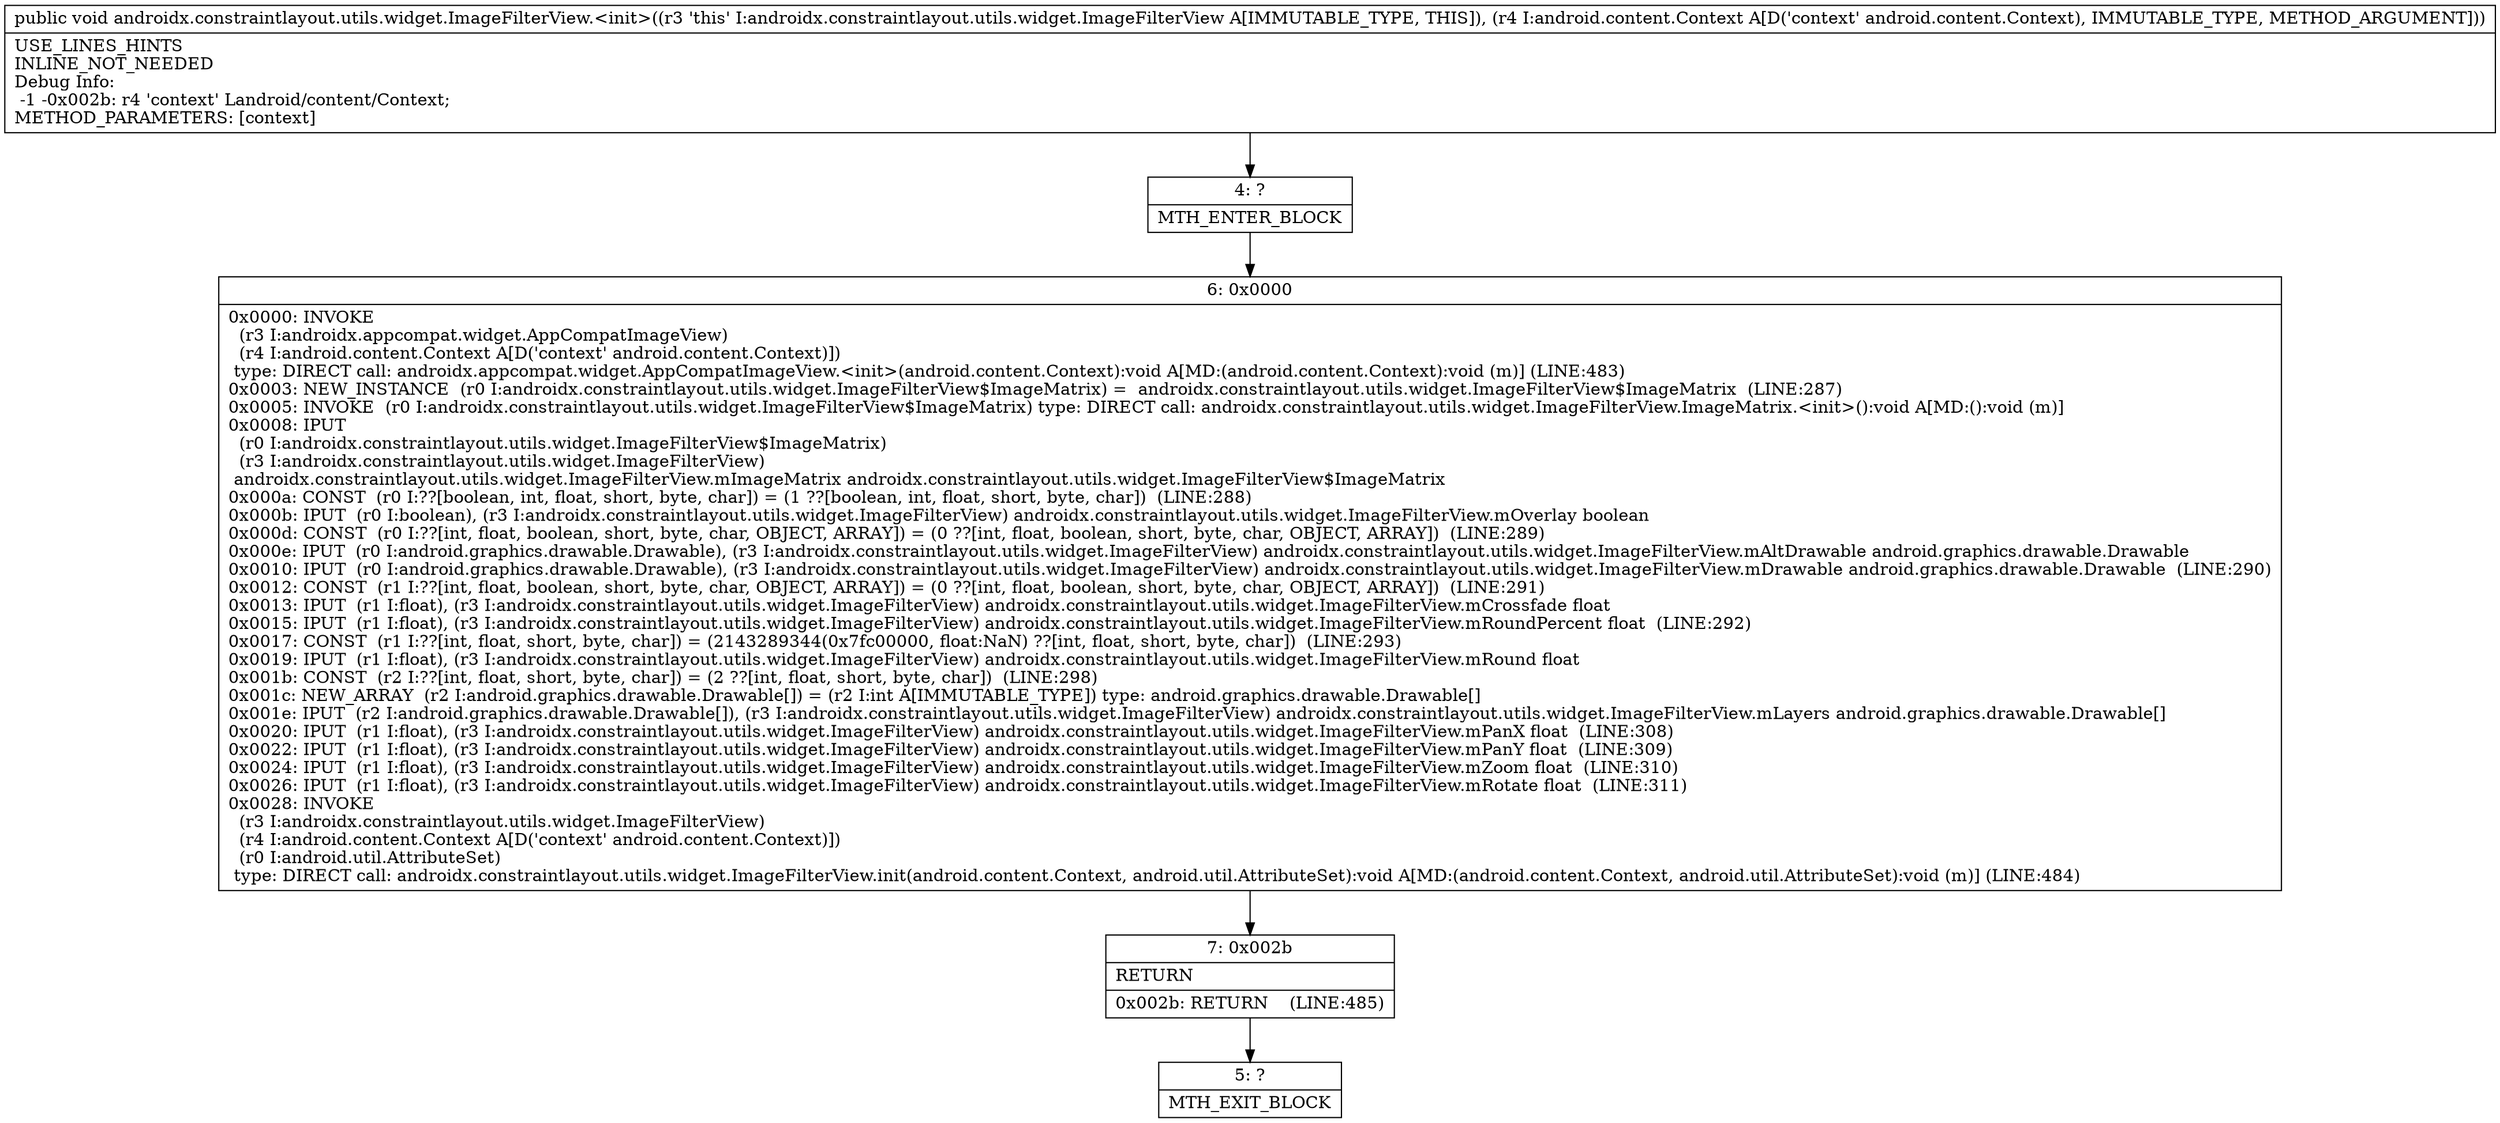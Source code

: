 digraph "CFG forandroidx.constraintlayout.utils.widget.ImageFilterView.\<init\>(Landroid\/content\/Context;)V" {
Node_4 [shape=record,label="{4\:\ ?|MTH_ENTER_BLOCK\l}"];
Node_6 [shape=record,label="{6\:\ 0x0000|0x0000: INVOKE  \l  (r3 I:androidx.appcompat.widget.AppCompatImageView)\l  (r4 I:android.content.Context A[D('context' android.content.Context)])\l type: DIRECT call: androidx.appcompat.widget.AppCompatImageView.\<init\>(android.content.Context):void A[MD:(android.content.Context):void (m)] (LINE:483)\l0x0003: NEW_INSTANCE  (r0 I:androidx.constraintlayout.utils.widget.ImageFilterView$ImageMatrix) =  androidx.constraintlayout.utils.widget.ImageFilterView$ImageMatrix  (LINE:287)\l0x0005: INVOKE  (r0 I:androidx.constraintlayout.utils.widget.ImageFilterView$ImageMatrix) type: DIRECT call: androidx.constraintlayout.utils.widget.ImageFilterView.ImageMatrix.\<init\>():void A[MD:():void (m)]\l0x0008: IPUT  \l  (r0 I:androidx.constraintlayout.utils.widget.ImageFilterView$ImageMatrix)\l  (r3 I:androidx.constraintlayout.utils.widget.ImageFilterView)\l androidx.constraintlayout.utils.widget.ImageFilterView.mImageMatrix androidx.constraintlayout.utils.widget.ImageFilterView$ImageMatrix \l0x000a: CONST  (r0 I:??[boolean, int, float, short, byte, char]) = (1 ??[boolean, int, float, short, byte, char])  (LINE:288)\l0x000b: IPUT  (r0 I:boolean), (r3 I:androidx.constraintlayout.utils.widget.ImageFilterView) androidx.constraintlayout.utils.widget.ImageFilterView.mOverlay boolean \l0x000d: CONST  (r0 I:??[int, float, boolean, short, byte, char, OBJECT, ARRAY]) = (0 ??[int, float, boolean, short, byte, char, OBJECT, ARRAY])  (LINE:289)\l0x000e: IPUT  (r0 I:android.graphics.drawable.Drawable), (r3 I:androidx.constraintlayout.utils.widget.ImageFilterView) androidx.constraintlayout.utils.widget.ImageFilterView.mAltDrawable android.graphics.drawable.Drawable \l0x0010: IPUT  (r0 I:android.graphics.drawable.Drawable), (r3 I:androidx.constraintlayout.utils.widget.ImageFilterView) androidx.constraintlayout.utils.widget.ImageFilterView.mDrawable android.graphics.drawable.Drawable  (LINE:290)\l0x0012: CONST  (r1 I:??[int, float, boolean, short, byte, char, OBJECT, ARRAY]) = (0 ??[int, float, boolean, short, byte, char, OBJECT, ARRAY])  (LINE:291)\l0x0013: IPUT  (r1 I:float), (r3 I:androidx.constraintlayout.utils.widget.ImageFilterView) androidx.constraintlayout.utils.widget.ImageFilterView.mCrossfade float \l0x0015: IPUT  (r1 I:float), (r3 I:androidx.constraintlayout.utils.widget.ImageFilterView) androidx.constraintlayout.utils.widget.ImageFilterView.mRoundPercent float  (LINE:292)\l0x0017: CONST  (r1 I:??[int, float, short, byte, char]) = (2143289344(0x7fc00000, float:NaN) ??[int, float, short, byte, char])  (LINE:293)\l0x0019: IPUT  (r1 I:float), (r3 I:androidx.constraintlayout.utils.widget.ImageFilterView) androidx.constraintlayout.utils.widget.ImageFilterView.mRound float \l0x001b: CONST  (r2 I:??[int, float, short, byte, char]) = (2 ??[int, float, short, byte, char])  (LINE:298)\l0x001c: NEW_ARRAY  (r2 I:android.graphics.drawable.Drawable[]) = (r2 I:int A[IMMUTABLE_TYPE]) type: android.graphics.drawable.Drawable[] \l0x001e: IPUT  (r2 I:android.graphics.drawable.Drawable[]), (r3 I:androidx.constraintlayout.utils.widget.ImageFilterView) androidx.constraintlayout.utils.widget.ImageFilterView.mLayers android.graphics.drawable.Drawable[] \l0x0020: IPUT  (r1 I:float), (r3 I:androidx.constraintlayout.utils.widget.ImageFilterView) androidx.constraintlayout.utils.widget.ImageFilterView.mPanX float  (LINE:308)\l0x0022: IPUT  (r1 I:float), (r3 I:androidx.constraintlayout.utils.widget.ImageFilterView) androidx.constraintlayout.utils.widget.ImageFilterView.mPanY float  (LINE:309)\l0x0024: IPUT  (r1 I:float), (r3 I:androidx.constraintlayout.utils.widget.ImageFilterView) androidx.constraintlayout.utils.widget.ImageFilterView.mZoom float  (LINE:310)\l0x0026: IPUT  (r1 I:float), (r3 I:androidx.constraintlayout.utils.widget.ImageFilterView) androidx.constraintlayout.utils.widget.ImageFilterView.mRotate float  (LINE:311)\l0x0028: INVOKE  \l  (r3 I:androidx.constraintlayout.utils.widget.ImageFilterView)\l  (r4 I:android.content.Context A[D('context' android.content.Context)])\l  (r0 I:android.util.AttributeSet)\l type: DIRECT call: androidx.constraintlayout.utils.widget.ImageFilterView.init(android.content.Context, android.util.AttributeSet):void A[MD:(android.content.Context, android.util.AttributeSet):void (m)] (LINE:484)\l}"];
Node_7 [shape=record,label="{7\:\ 0x002b|RETURN\l|0x002b: RETURN    (LINE:485)\l}"];
Node_5 [shape=record,label="{5\:\ ?|MTH_EXIT_BLOCK\l}"];
MethodNode[shape=record,label="{public void androidx.constraintlayout.utils.widget.ImageFilterView.\<init\>((r3 'this' I:androidx.constraintlayout.utils.widget.ImageFilterView A[IMMUTABLE_TYPE, THIS]), (r4 I:android.content.Context A[D('context' android.content.Context), IMMUTABLE_TYPE, METHOD_ARGUMENT]))  | USE_LINES_HINTS\lINLINE_NOT_NEEDED\lDebug Info:\l  \-1 \-0x002b: r4 'context' Landroid\/content\/Context;\lMETHOD_PARAMETERS: [context]\l}"];
MethodNode -> Node_4;Node_4 -> Node_6;
Node_6 -> Node_7;
Node_7 -> Node_5;
}

